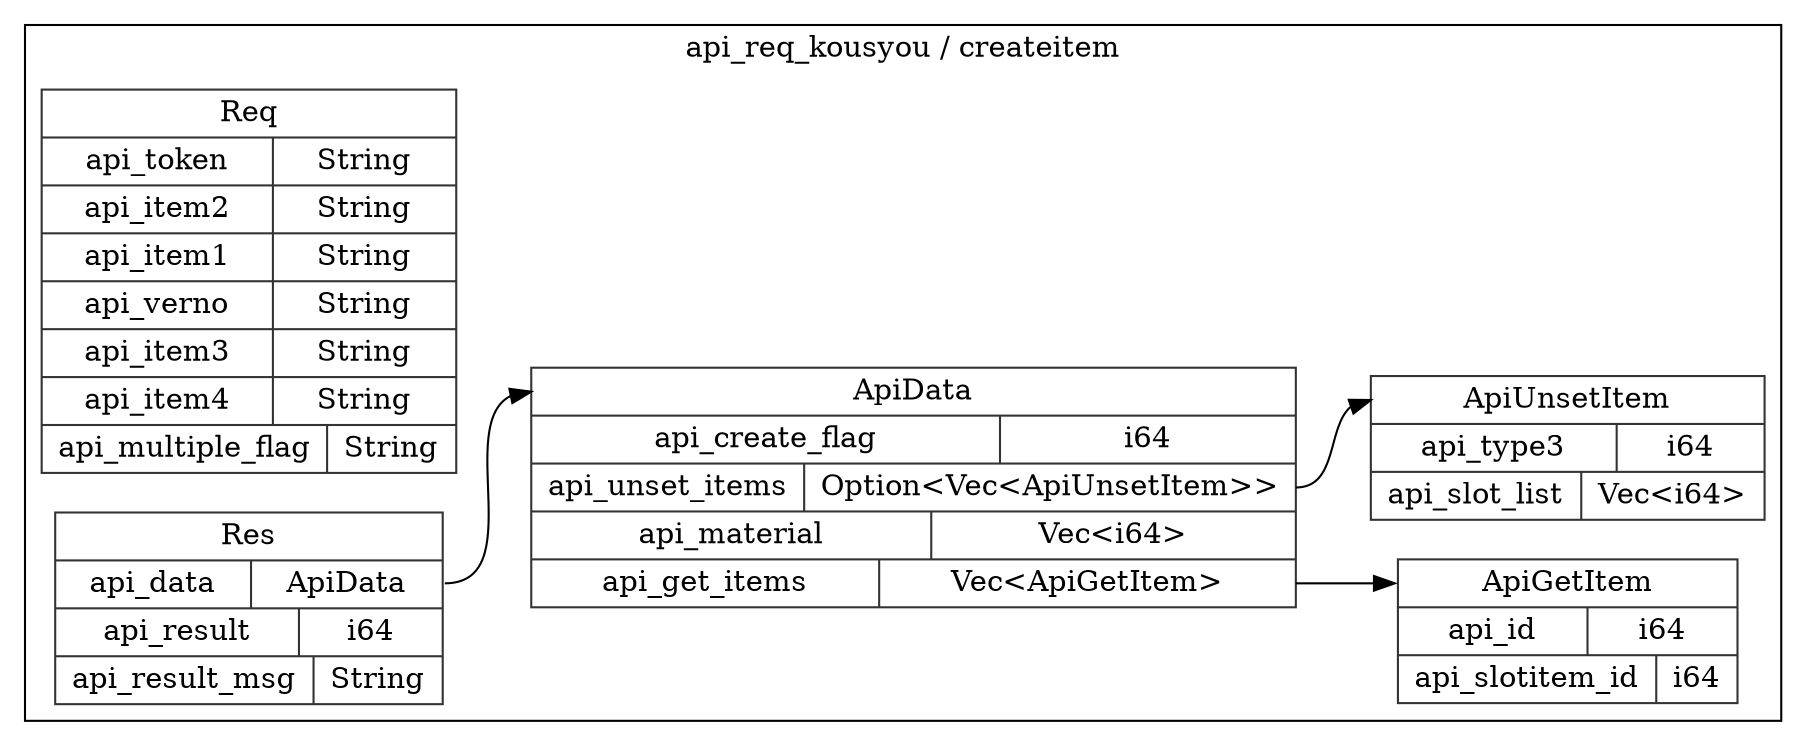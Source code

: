 digraph {
  rankdir=LR;
  subgraph cluster_0 {
    label="api_req_kousyou / createitem";
    node [style="filled", color=white, style="solid", color=gray20];
    api_req_kousyou__createitem__Req [label="<Req> Req  | { api_token | <api_token> String } | { api_item2 | <api_item2> String } | { api_item1 | <api_item1> String } | { api_verno | <api_verno> String } | { api_item3 | <api_item3> String } | { api_item4 | <api_item4> String } | { api_multiple_flag | <api_multiple_flag> String }", shape=record];
    api_req_kousyou__createitem__ApiGetItem [label="<ApiGetItem> ApiGetItem  | { api_id | <api_id> i64 } | { api_slotitem_id | <api_slotitem_id> i64 }", shape=record];
    api_req_kousyou__createitem__ApiUnsetItem [label="<ApiUnsetItem> ApiUnsetItem  | { api_type3 | <api_type3> i64 } | { api_slot_list | <api_slot_list> Vec\<i64\> }", shape=record];
    api_req_kousyou__createitem__ApiData [label="<ApiData> ApiData  | { api_create_flag | <api_create_flag> i64 } | { api_unset_items | <api_unset_items> Option\<Vec\<ApiUnsetItem\>\> } | { api_material | <api_material> Vec\<i64\> } | { api_get_items | <api_get_items> Vec\<ApiGetItem\> }", shape=record];
    api_req_kousyou__createitem__ApiData:api_unset_items:e -> api_req_kousyou__createitem__ApiUnsetItem:ApiUnsetItem:w;
    api_req_kousyou__createitem__ApiData:api_get_items:e -> api_req_kousyou__createitem__ApiGetItem:ApiGetItem:w;
    api_req_kousyou__createitem__Res [label="<Res> Res  | { api_data | <api_data> ApiData } | { api_result | <api_result> i64 } | { api_result_msg | <api_result_msg> String }", shape=record];
    api_req_kousyou__createitem__Res:api_data:e -> api_req_kousyou__createitem__ApiData:ApiData:w;
  }
}
